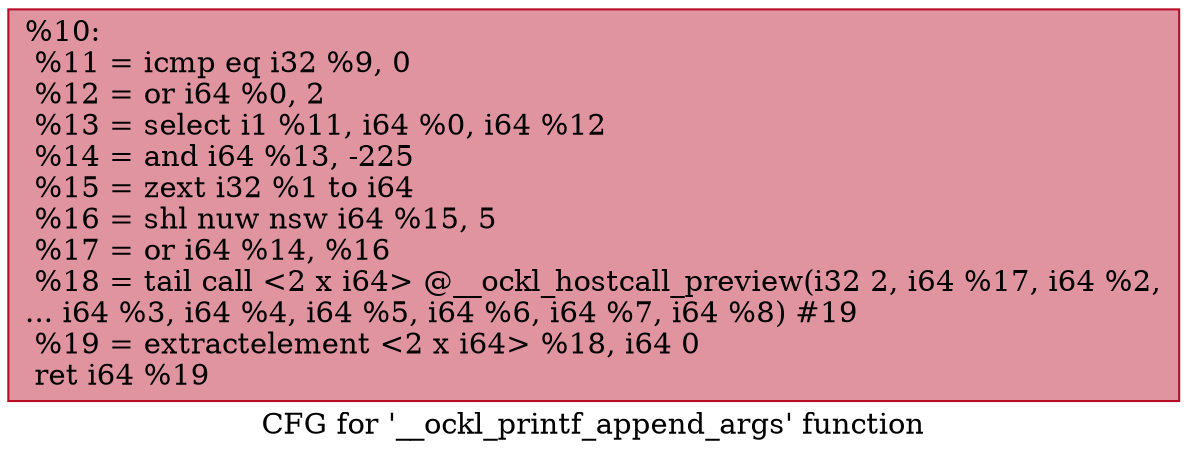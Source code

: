 digraph "CFG for '__ockl_printf_append_args' function" {
	label="CFG for '__ockl_printf_append_args' function";

	Node0x563aa6b90c70 [shape=record,color="#b70d28ff", style=filled, fillcolor="#b70d2870",label="{%10:\l  %11 = icmp eq i32 %9, 0\l  %12 = or i64 %0, 2\l  %13 = select i1 %11, i64 %0, i64 %12\l  %14 = and i64 %13, -225\l  %15 = zext i32 %1 to i64\l  %16 = shl nuw nsw i64 %15, 5\l  %17 = or i64 %14, %16\l  %18 = tail call \<2 x i64\> @__ockl_hostcall_preview(i32 2, i64 %17, i64 %2,\l... i64 %3, i64 %4, i64 %5, i64 %6, i64 %7, i64 %8) #19\l  %19 = extractelement \<2 x i64\> %18, i64 0\l  ret i64 %19\l}"];
}
